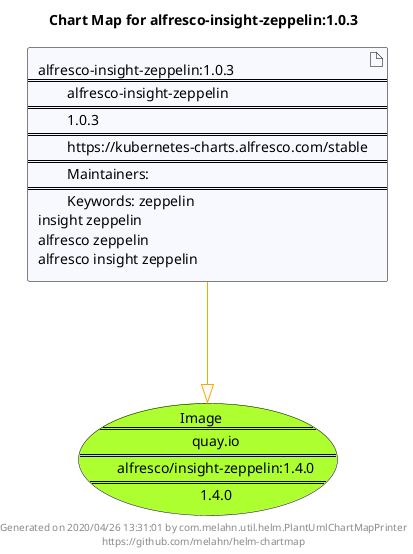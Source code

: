 @startuml
skinparam linetype ortho
skinparam backgroundColor white
skinparam usecaseBorderColor black
skinparam usecaseArrowColor LightSlateGray
skinparam artifactBorderColor black
skinparam artifactArrowColor LightSlateGray

title Chart Map for alfresco-insight-zeppelin:1.0.3

'There is one referenced Helm Chart
artifact "alfresco-insight-zeppelin:1.0.3\n====\n\talfresco-insight-zeppelin\n====\n\t1.0.3\n====\n\thttps://kubernetes-charts.alfresco.com/stable\n====\n\tMaintainers: \n====\n\tKeywords: zeppelin\ninsight zeppelin\nalfresco zeppelin\nalfresco insight zeppelin" as alfresco_insight_zeppelin_1_0_3 #GhostWhite

'There is one referenced Docker Image
usecase "Image\n====\n\tquay.io\n====\n\talfresco/insight-zeppelin:1.4.0\n====\n\t1.4.0" as quay_io_alfresco_insight_zeppelin_1_4_0 #GreenYellow

'Chart Dependencies
alfresco_insight_zeppelin_1_0_3--[#orange]-|>quay_io_alfresco_insight_zeppelin_1_4_0

center footer Generated on 2020/04/26 13:31:01 by com.melahn.util.helm.PlantUmlChartMapPrinter\nhttps://github.com/melahn/helm-chartmap
@enduml
